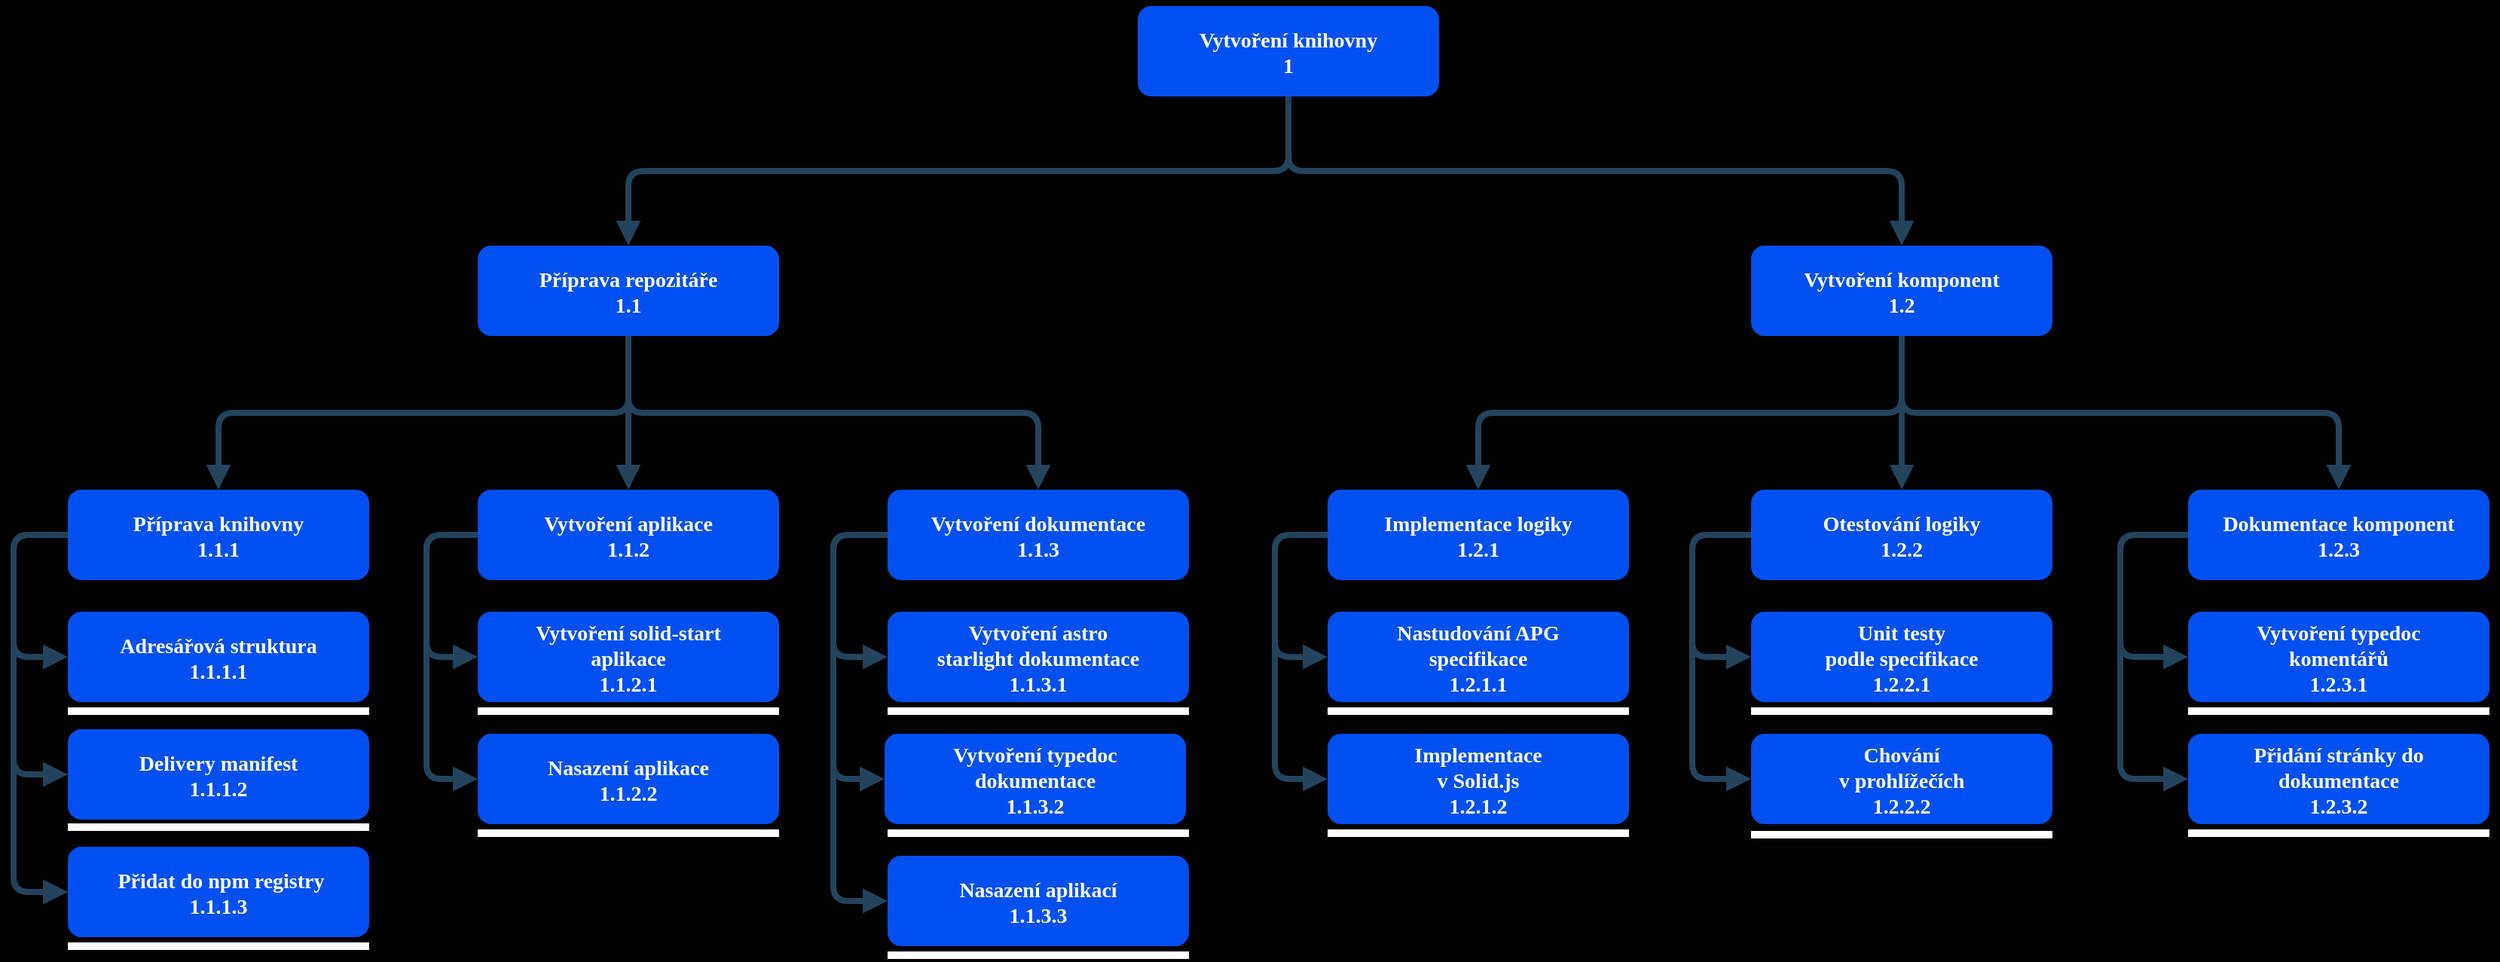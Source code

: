 <mxfile version="24.0.7" type="device">
  <diagram name="Page-1" id="97916047-d0de-89f5-080d-49f4d83e522f">
    <mxGraphModel dx="2053" dy="984" grid="0" gridSize="10" guides="1" tooltips="1" connect="1" arrows="1" fold="1" page="1" pageScale="1.5" pageWidth="1169" pageHeight="827" background="#000000" math="0" shadow="0">
      <root>
        <mxCell id="0" />
        <mxCell id="1" parent="0" />
        <mxCell id="aGDG1GCDmvpIQrlQbKGb-47" value="" style="group" vertex="1" connectable="0" parent="1">
          <mxGeometry x="57" y="305" width="1640" height="630" as="geometry" />
        </mxCell>
        <mxCell id="2" value="Vytvoření knihovny&#xa;1" style="rounded=1;fillColor=#0050ef;strokeColor=none;shadow=1;fontStyle=1;fontColor=#ffffff;fontSize=14;fontFamily=Jetbrains Mono;fontSource=https%3A%2F%2Ffonts.googleapis.com%2Fcss%3Ffamily%3DJetbrains%2BMono;" parent="aGDG1GCDmvpIQrlQbKGb-47" vertex="1">
          <mxGeometry x="746" width="200" height="60" as="geometry" />
        </mxCell>
        <mxCell id="29" value="" style="edgeStyle=elbowEdgeStyle;elbow=vertical;strokeWidth=4;endArrow=block;endFill=1;fontStyle=1;strokeColor=#23445D;entryX=0.5;entryY=0;entryDx=0;entryDy=0;" parent="aGDG1GCDmvpIQrlQbKGb-47" source="2" target="GlplMzPPEbGA6MGTHM7i-57" edge="1">
          <mxGeometry x="22" y="165.5" width="100" height="100" as="geometry">
            <mxPoint x="503" y="60" as="sourcePoint" />
            <mxPoint x="1253" y="140" as="targetPoint" />
          </mxGeometry>
        </mxCell>
        <mxCell id="GlplMzPPEbGA6MGTHM7i-56" value="Příprava repozitáře&#xa;1.1" style="rounded=1;fillColor=#0050ef;strokeColor=none;shadow=1;fontStyle=1;fontColor=#ffffff;fontSize=14;fontFamily=Jetbrains Mono;fontSource=https%3A%2F%2Ffonts.googleapis.com%2Fcss%3Ffamily%3DJetbrains%2BMono;" parent="aGDG1GCDmvpIQrlQbKGb-47" vertex="1">
          <mxGeometry x="308" y="159" width="200" height="60" as="geometry" />
        </mxCell>
        <mxCell id="GlplMzPPEbGA6MGTHM7i-57" value="Vytvoření komponent&#xa;1.2" style="rounded=1;fillColor=#0050ef;strokeColor=none;shadow=1;fontStyle=1;fontColor=#ffffff;fontSize=14;fontFamily=Jetbrains Mono;fontSource=https%3A%2F%2Ffonts.googleapis.com%2Fcss%3Ffamily%3DJetbrains%2BMono;" parent="aGDG1GCDmvpIQrlQbKGb-47" vertex="1">
          <mxGeometry x="1153" y="159" width="200" height="60" as="geometry" />
        </mxCell>
        <mxCell id="GlplMzPPEbGA6MGTHM7i-58" value="" style="edgeStyle=elbowEdgeStyle;elbow=vertical;strokeWidth=4;endArrow=block;endFill=1;fontStyle=1;strokeColor=#23445D;entryX=0.5;entryY=0;entryDx=0;entryDy=0;exitX=0.5;exitY=1;exitDx=0;exitDy=0;" parent="aGDG1GCDmvpIQrlQbKGb-47" source="2" target="GlplMzPPEbGA6MGTHM7i-56" edge="1">
          <mxGeometry x="22" y="165.5" width="100" height="100" as="geometry">
            <mxPoint x="539" y="63" as="sourcePoint" />
            <mxPoint x="539" y="143" as="targetPoint" />
          </mxGeometry>
        </mxCell>
        <mxCell id="GlplMzPPEbGA6MGTHM7i-59" value="Příprava knihovny&#xa;1.1.1" style="rounded=1;fillColor=#0050ef;strokeColor=none;shadow=1;fontStyle=1;fontColor=#ffffff;fontSize=14;fontFamily=Jetbrains Mono;fontSource=https%3A%2F%2Ffonts.googleapis.com%2Fcss%3Ffamily%3DJetbrains%2BMono;" parent="aGDG1GCDmvpIQrlQbKGb-47" vertex="1">
          <mxGeometry x="36" y="321" width="200" height="60" as="geometry" />
        </mxCell>
        <mxCell id="GlplMzPPEbGA6MGTHM7i-60" value="" style="edgeStyle=elbowEdgeStyle;elbow=vertical;strokeWidth=4;endArrow=block;endFill=1;fontStyle=1;strokeColor=#23445D;entryX=0.5;entryY=0;entryDx=0;entryDy=0;exitX=0.5;exitY=1;exitDx=0;exitDy=0;" parent="aGDG1GCDmvpIQrlQbKGb-47" source="GlplMzPPEbGA6MGTHM7i-56" target="GlplMzPPEbGA6MGTHM7i-59" edge="1">
          <mxGeometry x="22" y="165.5" width="100" height="100" as="geometry">
            <mxPoint x="398" y="238" as="sourcePoint" />
            <mxPoint x="126" y="337" as="targetPoint" />
          </mxGeometry>
        </mxCell>
        <mxCell id="GlplMzPPEbGA6MGTHM7i-61" value="Vytvoření aplikace&#xa;1.1.2" style="rounded=1;fillColor=#0050ef;strokeColor=none;shadow=1;fontStyle=1;fontColor=#ffffff;fontSize=14;fontFamily=Jetbrains Mono;fontSource=https%3A%2F%2Ffonts.googleapis.com%2Fcss%3Ffamily%3DJetbrains%2BMono;" parent="aGDG1GCDmvpIQrlQbKGb-47" vertex="1">
          <mxGeometry x="308" y="321" width="200" height="60" as="geometry" />
        </mxCell>
        <mxCell id="GlplMzPPEbGA6MGTHM7i-62" value="Vytvoření dokumentace&#xa;1.1.3" style="rounded=1;fillColor=#0050ef;strokeColor=none;shadow=1;fontStyle=1;fontColor=#ffffff;fontSize=14;fontFamily=Jetbrains Mono;fontSource=https%3A%2F%2Ffonts.googleapis.com%2Fcss%3Ffamily%3DJetbrains%2BMono;" parent="aGDG1GCDmvpIQrlQbKGb-47" vertex="1">
          <mxGeometry x="580" y="321" width="200" height="60" as="geometry" />
        </mxCell>
        <mxCell id="GlplMzPPEbGA6MGTHM7i-63" value="" style="edgeStyle=elbowEdgeStyle;elbow=vertical;strokeWidth=4;endArrow=block;endFill=1;fontStyle=1;strokeColor=#23445D;entryX=0.5;entryY=0;entryDx=0;entryDy=0;exitX=0.5;exitY=1;exitDx=0;exitDy=0;" parent="aGDG1GCDmvpIQrlQbKGb-47" source="GlplMzPPEbGA6MGTHM7i-56" target="GlplMzPPEbGA6MGTHM7i-61" edge="1">
          <mxGeometry x="22" y="165.5" width="100" height="100" as="geometry">
            <mxPoint x="423" y="231" as="sourcePoint" />
            <mxPoint x="423" y="330" as="targetPoint" />
          </mxGeometry>
        </mxCell>
        <mxCell id="GlplMzPPEbGA6MGTHM7i-64" value="" style="edgeStyle=elbowEdgeStyle;elbow=vertical;strokeWidth=4;endArrow=block;endFill=1;fontStyle=1;strokeColor=#23445D;entryX=0.5;entryY=0;entryDx=0;entryDy=0;exitX=0.5;exitY=1;exitDx=0;exitDy=0;" parent="aGDG1GCDmvpIQrlQbKGb-47" source="GlplMzPPEbGA6MGTHM7i-56" target="GlplMzPPEbGA6MGTHM7i-62" edge="1">
          <mxGeometry x="22" y="165.5" width="100" height="100" as="geometry">
            <mxPoint x="518" y="242" as="sourcePoint" />
            <mxPoint x="518" y="341" as="targetPoint" />
          </mxGeometry>
        </mxCell>
        <mxCell id="GlplMzPPEbGA6MGTHM7i-65" value="Adresářová struktura&#xa;1.1.1.1" style="rounded=1;fillColor=#0050ef;strokeColor=none;shadow=1;fontStyle=1;fontColor=#ffffff;fontSize=14;fontFamily=Jetbrains Mono;fontSource=https%3A%2F%2Ffonts.googleapis.com%2Fcss%3Ffamily%3DJetbrains%2BMono;" parent="aGDG1GCDmvpIQrlQbKGb-47" vertex="1">
          <mxGeometry x="36" y="402" width="200" height="60" as="geometry" />
        </mxCell>
        <mxCell id="GlplMzPPEbGA6MGTHM7i-66" value="Delivery manifest&#xa;1.1.1.2" style="rounded=1;fillColor=#0050ef;strokeColor=none;shadow=1;fontStyle=1;fontColor=#ffffff;fontSize=14;fontFamily=Jetbrains Mono;fontSource=https%3A%2F%2Ffonts.googleapis.com%2Fcss%3Ffamily%3DJetbrains%2BMono;" parent="aGDG1GCDmvpIQrlQbKGb-47" vertex="1">
          <mxGeometry x="36" y="480" width="200" height="60" as="geometry" />
        </mxCell>
        <mxCell id="GlplMzPPEbGA6MGTHM7i-67" value=" Přidat do npm registry&#xa;1.1.1.3" style="rounded=1;fillColor=#0050ef;strokeColor=none;shadow=1;fontStyle=1;fontColor=#ffffff;fontSize=14;fontFamily=Jetbrains Mono;fontSource=https%3A%2F%2Ffonts.googleapis.com%2Fcss%3Ffamily%3DJetbrains%2BMono;" parent="aGDG1GCDmvpIQrlQbKGb-47" vertex="1">
          <mxGeometry x="36" y="558" width="200" height="60" as="geometry" />
        </mxCell>
        <mxCell id="GlplMzPPEbGA6MGTHM7i-68" value="" style="edgeStyle=elbowEdgeStyle;elbow=vertical;strokeWidth=4;endArrow=block;endFill=1;fontStyle=1;strokeColor=#23445D;entryX=0;entryY=0.5;entryDx=0;entryDy=0;exitX=0;exitY=0.5;exitDx=0;exitDy=0;" parent="aGDG1GCDmvpIQrlQbKGb-47" source="GlplMzPPEbGA6MGTHM7i-59" target="GlplMzPPEbGA6MGTHM7i-65" edge="1">
          <mxGeometry x="22" y="165.5" width="100" height="100" as="geometry">
            <mxPoint x="-35" y="367" as="sourcePoint" />
            <mxPoint x="-35" y="469" as="targetPoint" />
            <Array as="points">
              <mxPoint y="400" />
            </Array>
          </mxGeometry>
        </mxCell>
        <mxCell id="GlplMzPPEbGA6MGTHM7i-69" value="" style="edgeStyle=elbowEdgeStyle;elbow=vertical;strokeWidth=4;endArrow=block;endFill=1;fontStyle=1;strokeColor=#23445D;entryX=0;entryY=0.5;entryDx=0;entryDy=0;exitX=0;exitY=0.5;exitDx=0;exitDy=0;" parent="aGDG1GCDmvpIQrlQbKGb-47" source="GlplMzPPEbGA6MGTHM7i-59" target="GlplMzPPEbGA6MGTHM7i-66" edge="1">
          <mxGeometry x="22" y="165.5" width="100" height="100" as="geometry">
            <mxPoint x="-29" y="372" as="sourcePoint" />
            <mxPoint x="-29" y="453" as="targetPoint" />
            <Array as="points">
              <mxPoint y="434" />
            </Array>
          </mxGeometry>
        </mxCell>
        <mxCell id="GlplMzPPEbGA6MGTHM7i-70" value="" style="edgeStyle=elbowEdgeStyle;elbow=vertical;strokeWidth=4;endArrow=block;endFill=1;fontStyle=1;strokeColor=#23445D;entryX=0;entryY=0.5;entryDx=0;entryDy=0;exitX=0;exitY=0.5;exitDx=0;exitDy=0;" parent="aGDG1GCDmvpIQrlQbKGb-47" source="GlplMzPPEbGA6MGTHM7i-59" target="GlplMzPPEbGA6MGTHM7i-67" edge="1">
          <mxGeometry x="22" y="165.5" width="100" height="100" as="geometry">
            <mxPoint x="-19" y="425" as="sourcePoint" />
            <mxPoint x="-19" y="584" as="targetPoint" />
            <Array as="points">
              <mxPoint y="469" />
            </Array>
          </mxGeometry>
        </mxCell>
        <mxCell id="GlplMzPPEbGA6MGTHM7i-71" value="Vytvoření solid-start&#xa;aplikace&#xa;1.1.2.1" style="rounded=1;fillColor=#0050ef;strokeColor=none;shadow=1;fontStyle=1;fontColor=#ffffff;fontSize=14;fontFamily=Jetbrains Mono;fontSource=https%3A%2F%2Ffonts.googleapis.com%2Fcss%3Ffamily%3DJetbrains%2BMono;" parent="aGDG1GCDmvpIQrlQbKGb-47" vertex="1">
          <mxGeometry x="308" y="402" width="200" height="60" as="geometry" />
        </mxCell>
        <mxCell id="GlplMzPPEbGA6MGTHM7i-72" value="Nasazení aplikace&#xa;1.1.2.2" style="rounded=1;fillColor=#0050ef;strokeColor=none;shadow=1;fontStyle=1;fontColor=#ffffff;fontSize=14;fontFamily=Jetbrains Mono;fontSource=https%3A%2F%2Ffonts.googleapis.com%2Fcss%3Ffamily%3DJetbrains%2BMono;" parent="aGDG1GCDmvpIQrlQbKGb-47" vertex="1">
          <mxGeometry x="308" y="483" width="200" height="60" as="geometry" />
        </mxCell>
        <mxCell id="GlplMzPPEbGA6MGTHM7i-73" value="" style="edgeStyle=elbowEdgeStyle;elbow=vertical;strokeWidth=4;endArrow=block;endFill=1;fontStyle=1;strokeColor=#23445D;exitX=0;exitY=0.5;exitDx=0;exitDy=0;" parent="aGDG1GCDmvpIQrlQbKGb-47" source="GlplMzPPEbGA6MGTHM7i-61" target="GlplMzPPEbGA6MGTHM7i-71" edge="1">
          <mxGeometry x="22" y="165.5" width="100" height="100" as="geometry">
            <mxPoint x="272" y="354" as="sourcePoint" />
            <mxPoint x="272" y="591" as="targetPoint" />
            <Array as="points">
              <mxPoint x="274" y="392" />
            </Array>
          </mxGeometry>
        </mxCell>
        <mxCell id="GlplMzPPEbGA6MGTHM7i-74" value="" style="edgeStyle=elbowEdgeStyle;elbow=vertical;strokeWidth=4;endArrow=block;endFill=1;fontStyle=1;strokeColor=#23445D;exitX=0;exitY=0.5;exitDx=0;exitDy=0;entryX=0;entryY=0.5;entryDx=0;entryDy=0;" parent="aGDG1GCDmvpIQrlQbKGb-47" source="GlplMzPPEbGA6MGTHM7i-61" target="GlplMzPPEbGA6MGTHM7i-72" edge="1">
          <mxGeometry x="22" y="165.5" width="100" height="100" as="geometry">
            <mxPoint x="248" y="389" as="sourcePoint" />
            <mxPoint x="248" y="470" as="targetPoint" />
            <Array as="points">
              <mxPoint x="274" y="432" />
            </Array>
          </mxGeometry>
        </mxCell>
        <mxCell id="GlplMzPPEbGA6MGTHM7i-75" value="Vytvoření astro&#xa;starlight dokumentace&#xa;1.1.3.1" style="rounded=1;fillColor=#0050ef;strokeColor=none;shadow=1;fontStyle=1;fontColor=#ffffff;fontSize=14;fontFamily=Jetbrains Mono;fontSource=https%3A%2F%2Ffonts.googleapis.com%2Fcss%3Ffamily%3DJetbrains%2BMono;" parent="aGDG1GCDmvpIQrlQbKGb-47" vertex="1">
          <mxGeometry x="580" y="402" width="200" height="60" as="geometry" />
        </mxCell>
        <mxCell id="GlplMzPPEbGA6MGTHM7i-76" value="Nasazení aplikací&#xa;1.1.3.3" style="rounded=1;fillColor=#0050ef;strokeColor=none;shadow=1;fontStyle=1;fontColor=#ffffff;fontSize=14;fontFamily=Jetbrains Mono;fontSource=https%3A%2F%2Ffonts.googleapis.com%2Fcss%3Ffamily%3DJetbrains%2BMono;" parent="aGDG1GCDmvpIQrlQbKGb-47" vertex="1">
          <mxGeometry x="580" y="564" width="200" height="60" as="geometry" />
        </mxCell>
        <mxCell id="GlplMzPPEbGA6MGTHM7i-77" value="" style="edgeStyle=elbowEdgeStyle;elbow=vertical;strokeWidth=4;endArrow=block;endFill=1;fontStyle=1;strokeColor=#23445D;exitX=0;exitY=0.5;exitDx=0;exitDy=0;" parent="aGDG1GCDmvpIQrlQbKGb-47" source="GlplMzPPEbGA6MGTHM7i-62" target="GlplMzPPEbGA6MGTHM7i-75" edge="1">
          <mxGeometry x="22" y="165.5" width="100" height="100" as="geometry">
            <mxPoint x="540" y="354" as="sourcePoint" />
            <mxPoint x="540" y="516" as="targetPoint" />
            <Array as="points">
              <mxPoint x="544" y="391" />
            </Array>
          </mxGeometry>
        </mxCell>
        <mxCell id="GlplMzPPEbGA6MGTHM7i-78" value="" style="edgeStyle=elbowEdgeStyle;elbow=vertical;strokeWidth=4;endArrow=block;endFill=1;fontStyle=1;strokeColor=#23445D;exitX=0;exitY=0.5;exitDx=0;exitDy=0;entryX=0;entryY=0.5;entryDx=0;entryDy=0;" parent="aGDG1GCDmvpIQrlQbKGb-47" source="GlplMzPPEbGA6MGTHM7i-62" target="GlplMzPPEbGA6MGTHM7i-76" edge="1">
          <mxGeometry x="22" y="165.5" width="100" height="100" as="geometry">
            <mxPoint x="536" y="450" as="sourcePoint" />
            <mxPoint x="536" y="531" as="targetPoint" />
            <Array as="points">
              <mxPoint x="544" y="432" />
            </Array>
          </mxGeometry>
        </mxCell>
        <mxCell id="GlplMzPPEbGA6MGTHM7i-84" value="Implementace logiky&#xa;1.2.1" style="rounded=1;fillColor=#0050ef;strokeColor=none;shadow=1;fontStyle=1;fontColor=#ffffff;fontSize=14;fontFamily=Jetbrains Mono;fontSource=https%3A%2F%2Ffonts.googleapis.com%2Fcss%3Ffamily%3DJetbrains%2BMono;" parent="aGDG1GCDmvpIQrlQbKGb-47" vertex="1">
          <mxGeometry x="872" y="321" width="200" height="60" as="geometry" />
        </mxCell>
        <mxCell id="GlplMzPPEbGA6MGTHM7i-85" value="Otestování logiky&#xa;1.2.2" style="rounded=1;fillColor=#0050ef;strokeColor=none;shadow=1;fontStyle=1;fontColor=#ffffff;fontSize=14;fontFamily=Jetbrains Mono;fontSource=https%3A%2F%2Ffonts.googleapis.com%2Fcss%3Ffamily%3DJetbrains%2BMono;" parent="aGDG1GCDmvpIQrlQbKGb-47" vertex="1">
          <mxGeometry x="1153" y="321" width="200" height="60" as="geometry" />
        </mxCell>
        <mxCell id="GlplMzPPEbGA6MGTHM7i-86" value="Dokumentace komponent&#xa;1.2.3" style="rounded=1;fillColor=#0050ef;strokeColor=none;shadow=1;fontStyle=1;fontColor=#ffffff;fontSize=14;fontFamily=Jetbrains Mono;fontSource=https%3A%2F%2Ffonts.googleapis.com%2Fcss%3Ffamily%3DJetbrains%2BMono;" parent="aGDG1GCDmvpIQrlQbKGb-47" vertex="1">
          <mxGeometry x="1443" y="321" width="200" height="60" as="geometry" />
        </mxCell>
        <mxCell id="GlplMzPPEbGA6MGTHM7i-87" value="Unit testy&#xa;podle specifikace&#xa;1.2.2.1" style="rounded=1;fillColor=#0050ef;strokeColor=none;shadow=1;fontStyle=1;fontColor=#ffffff;fontSize=14;fontFamily=Jetbrains Mono;fontSource=https%3A%2F%2Ffonts.googleapis.com%2Fcss%3Ffamily%3DJetbrains%2BMono;" parent="aGDG1GCDmvpIQrlQbKGb-47" vertex="1">
          <mxGeometry x="1153" y="402" width="200" height="60" as="geometry" />
        </mxCell>
        <mxCell id="GlplMzPPEbGA6MGTHM7i-88" value="Chování&#xa;v prohlížečích&#xa;1.2.2.2" style="rounded=1;fillColor=#0050ef;strokeColor=none;shadow=1;fontStyle=1;fontColor=#ffffff;fontSize=14;fontFamily=Jetbrains Mono;fontSource=https%3A%2F%2Ffonts.googleapis.com%2Fcss%3Ffamily%3DJetbrains%2BMono;" parent="aGDG1GCDmvpIQrlQbKGb-47" vertex="1">
          <mxGeometry x="1153" y="483" width="200" height="60" as="geometry" />
        </mxCell>
        <mxCell id="GlplMzPPEbGA6MGTHM7i-89" value="" style="edgeStyle=elbowEdgeStyle;elbow=vertical;strokeWidth=4;endArrow=block;endFill=1;fontStyle=1;strokeColor=#23445D;entryX=0.5;entryY=0;entryDx=0;entryDy=0;exitX=0.5;exitY=1;exitDx=0;exitDy=0;" parent="aGDG1GCDmvpIQrlQbKGb-47" source="GlplMzPPEbGA6MGTHM7i-57" target="GlplMzPPEbGA6MGTHM7i-86" edge="1">
          <mxGeometry x="22" y="165.5" width="100" height="100" as="geometry">
            <mxPoint x="1270" y="232" as="sourcePoint" />
            <mxPoint x="1542" y="334" as="targetPoint" />
          </mxGeometry>
        </mxCell>
        <mxCell id="GlplMzPPEbGA6MGTHM7i-90" value="" style="edgeStyle=elbowEdgeStyle;elbow=vertical;strokeWidth=4;endArrow=block;endFill=1;fontStyle=1;strokeColor=#23445D;entryX=0.5;entryY=0;entryDx=0;entryDy=0;exitX=0.5;exitY=1;exitDx=0;exitDy=0;" parent="aGDG1GCDmvpIQrlQbKGb-47" source="GlplMzPPEbGA6MGTHM7i-57" target="GlplMzPPEbGA6MGTHM7i-84" edge="1">
          <mxGeometry x="22" y="165.5" width="100" height="100" as="geometry">
            <mxPoint x="1181" y="232" as="sourcePoint" />
            <mxPoint x="909" y="334" as="targetPoint" />
          </mxGeometry>
        </mxCell>
        <mxCell id="GlplMzPPEbGA6MGTHM7i-91" value="" style="edgeStyle=elbowEdgeStyle;elbow=vertical;strokeWidth=4;endArrow=block;endFill=1;fontStyle=1;strokeColor=#23445D;entryX=0.5;entryY=0;entryDx=0;entryDy=0;exitX=0.5;exitY=1;exitDx=0;exitDy=0;" parent="aGDG1GCDmvpIQrlQbKGb-47" source="GlplMzPPEbGA6MGTHM7i-57" target="GlplMzPPEbGA6MGTHM7i-85" edge="1">
          <mxGeometry x="22" y="165.5" width="100" height="100" as="geometry">
            <mxPoint x="1113" y="355" as="sourcePoint" />
            <mxPoint x="1113" y="457" as="targetPoint" />
          </mxGeometry>
        </mxCell>
        <mxCell id="GlplMzPPEbGA6MGTHM7i-92" value="" style="edgeStyle=elbowEdgeStyle;elbow=vertical;strokeWidth=4;endArrow=block;endFill=1;fontStyle=1;strokeColor=#23445D;exitX=0;exitY=0.5;exitDx=0;exitDy=0;" parent="aGDG1GCDmvpIQrlQbKGb-47" source="GlplMzPPEbGA6MGTHM7i-85" target="GlplMzPPEbGA6MGTHM7i-87" edge="1">
          <mxGeometry x="22" y="165.5" width="100" height="100" as="geometry">
            <mxPoint x="1099" y="356" as="sourcePoint" />
            <mxPoint x="1099" y="518" as="targetPoint" />
            <Array as="points">
              <mxPoint x="1114" y="389" />
            </Array>
          </mxGeometry>
        </mxCell>
        <mxCell id="GlplMzPPEbGA6MGTHM7i-93" value="" style="edgeStyle=elbowEdgeStyle;elbow=vertical;strokeWidth=4;endArrow=block;endFill=1;fontStyle=1;strokeColor=#23445D;exitX=0;exitY=0.5;exitDx=0;exitDy=0;entryX=0;entryY=0.5;entryDx=0;entryDy=0;" parent="aGDG1GCDmvpIQrlQbKGb-47" source="GlplMzPPEbGA6MGTHM7i-85" target="GlplMzPPEbGA6MGTHM7i-88" edge="1">
          <mxGeometry x="22" y="165.5" width="100" height="100" as="geometry">
            <mxPoint x="1080" y="377" as="sourcePoint" />
            <mxPoint x="1080" y="458" as="targetPoint" />
            <Array as="points">
              <mxPoint x="1114" y="432" />
            </Array>
          </mxGeometry>
        </mxCell>
        <mxCell id="GlplMzPPEbGA6MGTHM7i-94" value="Nastudování APG&#xa;specifikace&#xa;1.2.1.1" style="rounded=1;fillColor=#0050ef;strokeColor=none;shadow=1;fontStyle=1;fontColor=#ffffff;fontSize=14;fontFamily=Jetbrains Mono;fontSource=https%3A%2F%2Ffonts.googleapis.com%2Fcss%3Ffamily%3DJetbrains%2BMono;" parent="aGDG1GCDmvpIQrlQbKGb-47" vertex="1">
          <mxGeometry x="872" y="402" width="200" height="60" as="geometry" />
        </mxCell>
        <mxCell id="GlplMzPPEbGA6MGTHM7i-95" value="Implementace&#xa;v Solid.js&#xa;1.2.1.2" style="rounded=1;fillColor=#0050ef;strokeColor=none;shadow=1;fontStyle=1;fontColor=#ffffff;fontSize=14;fontFamily=Jetbrains Mono;fontSource=https%3A%2F%2Ffonts.googleapis.com%2Fcss%3Ffamily%3DJetbrains%2BMono;" parent="aGDG1GCDmvpIQrlQbKGb-47" vertex="1">
          <mxGeometry x="872" y="483" width="200" height="60" as="geometry" />
        </mxCell>
        <mxCell id="GlplMzPPEbGA6MGTHM7i-96" value="" style="edgeStyle=elbowEdgeStyle;elbow=vertical;strokeWidth=4;endArrow=block;endFill=1;fontStyle=1;strokeColor=#23445D;exitX=0;exitY=0.5;exitDx=0;exitDy=0;entryX=0;entryY=0.5;entryDx=0;entryDy=0;" parent="aGDG1GCDmvpIQrlQbKGb-47" source="GlplMzPPEbGA6MGTHM7i-84" target="GlplMzPPEbGA6MGTHM7i-94" edge="1">
          <mxGeometry x="22" y="165.5" width="100" height="100" as="geometry">
            <mxPoint x="816" y="366" as="sourcePoint" />
            <mxPoint x="816" y="528" as="targetPoint" />
            <Array as="points">
              <mxPoint x="837" y="392" />
            </Array>
          </mxGeometry>
        </mxCell>
        <mxCell id="GlplMzPPEbGA6MGTHM7i-97" value="" style="edgeStyle=elbowEdgeStyle;elbow=vertical;strokeWidth=4;endArrow=block;endFill=1;fontStyle=1;strokeColor=#23445D;exitX=0;exitY=0.5;exitDx=0;exitDy=0;entryX=0;entryY=0.5;entryDx=0;entryDy=0;" parent="aGDG1GCDmvpIQrlQbKGb-47" source="GlplMzPPEbGA6MGTHM7i-84" target="GlplMzPPEbGA6MGTHM7i-95" edge="1">
          <mxGeometry x="22" y="165.5" width="100" height="100" as="geometry">
            <mxPoint x="815" y="464" as="sourcePoint" />
            <mxPoint x="815" y="545" as="targetPoint" />
            <Array as="points">
              <mxPoint x="837" y="432" />
            </Array>
          </mxGeometry>
        </mxCell>
        <mxCell id="GlplMzPPEbGA6MGTHM7i-98" value="Vytvoření typedoc&#xa;komentářů&#xa;1.2.3.1" style="rounded=1;fillColor=#0050ef;strokeColor=none;shadow=1;fontStyle=1;fontColor=#ffffff;fontSize=14;fontFamily=Jetbrains Mono;fontSource=https%3A%2F%2Ffonts.googleapis.com%2Fcss%3Ffamily%3DJetbrains%2BMono;" parent="aGDG1GCDmvpIQrlQbKGb-47" vertex="1">
          <mxGeometry x="1443" y="402" width="200" height="60" as="geometry" />
        </mxCell>
        <mxCell id="GlplMzPPEbGA6MGTHM7i-99" value="Přidání stránky do&#xa;dokumentace&#xa;1.2.3.2" style="rounded=1;fillColor=#0050ef;strokeColor=none;shadow=1;fontStyle=1;fontColor=#ffffff;fontSize=14;fontFamily=Jetbrains Mono;fontSource=https%3A%2F%2Ffonts.googleapis.com%2Fcss%3Ffamily%3DJetbrains%2BMono;" parent="aGDG1GCDmvpIQrlQbKGb-47" vertex="1">
          <mxGeometry x="1443" y="483" width="200" height="60" as="geometry" />
        </mxCell>
        <mxCell id="GlplMzPPEbGA6MGTHM7i-100" value="" style="edgeStyle=elbowEdgeStyle;elbow=vertical;strokeWidth=4;endArrow=block;endFill=1;fontStyle=1;strokeColor=#23445D;exitX=0;exitY=0.5;exitDx=0;exitDy=0;entryX=0;entryY=0.5;entryDx=0;entryDy=0;" parent="aGDG1GCDmvpIQrlQbKGb-47" source="GlplMzPPEbGA6MGTHM7i-86" target="GlplMzPPEbGA6MGTHM7i-98" edge="1">
          <mxGeometry x="22" y="165.5" width="100" height="100" as="geometry">
            <mxPoint x="1408" y="356" as="sourcePoint" />
            <mxPoint x="1408" y="518" as="targetPoint" />
            <Array as="points">
              <mxPoint x="1398" y="388" />
            </Array>
          </mxGeometry>
        </mxCell>
        <mxCell id="GlplMzPPEbGA6MGTHM7i-101" value="" style="edgeStyle=elbowEdgeStyle;elbow=vertical;strokeWidth=4;endArrow=block;endFill=1;fontStyle=1;strokeColor=#23445D;exitX=0;exitY=0.5;exitDx=0;exitDy=0;entryX=0;entryY=0.5;entryDx=0;entryDy=0;" parent="aGDG1GCDmvpIQrlQbKGb-47" source="GlplMzPPEbGA6MGTHM7i-86" target="GlplMzPPEbGA6MGTHM7i-99" edge="1">
          <mxGeometry x="22" y="165.5" width="100" height="100" as="geometry">
            <mxPoint x="1382" y="434" as="sourcePoint" />
            <mxPoint x="1382" y="515" as="targetPoint" />
            <Array as="points">
              <mxPoint x="1398" y="428" />
            </Array>
          </mxGeometry>
        </mxCell>
        <mxCell id="aGDG1GCDmvpIQrlQbKGb-29" value="Vytvoření typedoc&#xa;dokumentace&#xa;1.1.3.2" style="rounded=1;fillColor=#0050ef;strokeColor=none;shadow=1;fontStyle=1;fontColor=#ffffff;fontSize=14;fontFamily=Jetbrains Mono;fontSource=https%3A%2F%2Ffonts.googleapis.com%2Fcss%3Ffamily%3DJetbrains%2BMono;" vertex="1" parent="aGDG1GCDmvpIQrlQbKGb-47">
          <mxGeometry x="578" y="483" width="200" height="60" as="geometry" />
        </mxCell>
        <mxCell id="aGDG1GCDmvpIQrlQbKGb-30" value="" style="edgeStyle=elbowEdgeStyle;elbow=vertical;strokeWidth=4;endArrow=block;endFill=1;fontStyle=1;strokeColor=#23445D;exitX=0;exitY=0.5;exitDx=0;exitDy=0;" edge="1" parent="aGDG1GCDmvpIQrlQbKGb-47" source="GlplMzPPEbGA6MGTHM7i-62" target="aGDG1GCDmvpIQrlQbKGb-29">
          <mxGeometry x="22" y="165.5" width="100" height="100" as="geometry">
            <mxPoint x="559" y="371" as="sourcePoint" />
            <mxPoint x="559" y="452" as="targetPoint" />
            <Array as="points">
              <mxPoint x="544" y="432" />
            </Array>
          </mxGeometry>
        </mxCell>
        <mxCell id="aGDG1GCDmvpIQrlQbKGb-33" value="" style="endArrow=none;html=1;rounded=0;strokeColor=#FFFFFF;strokeWidth=5;startArrow=none;startFill=0;curved=0;exitX=0;exitY=1;exitDx=0;exitDy=0;entryX=1;entryY=1;entryDx=0;entryDy=0;" edge="1" parent="aGDG1GCDmvpIQrlQbKGb-47">
          <mxGeometry width="50" height="50" relative="1" as="geometry">
            <mxPoint x="36" y="468" as="sourcePoint" />
            <mxPoint x="236.0" y="468" as="targetPoint" />
          </mxGeometry>
        </mxCell>
        <mxCell id="aGDG1GCDmvpIQrlQbKGb-34" value="" style="endArrow=none;html=1;rounded=0;strokeColor=#FFFFFF;strokeWidth=5;startArrow=none;startFill=0;curved=0;exitX=0;exitY=1;exitDx=0;exitDy=0;entryX=1;entryY=1;entryDx=0;entryDy=0;" edge="1" parent="aGDG1GCDmvpIQrlQbKGb-47">
          <mxGeometry width="50" height="50" relative="1" as="geometry">
            <mxPoint x="36" y="545" as="sourcePoint" />
            <mxPoint x="236.0" y="545" as="targetPoint" />
          </mxGeometry>
        </mxCell>
        <mxCell id="aGDG1GCDmvpIQrlQbKGb-35" value="" style="endArrow=none;html=1;rounded=0;strokeColor=#FFFFFF;strokeWidth=5;startArrow=none;startFill=0;curved=0;exitX=0;exitY=1;exitDx=0;exitDy=0;entryX=1;entryY=1;entryDx=0;entryDy=0;" edge="1" parent="aGDG1GCDmvpIQrlQbKGb-47">
          <mxGeometry width="50" height="50" relative="1" as="geometry">
            <mxPoint x="36" y="624" as="sourcePoint" />
            <mxPoint x="236.0" y="624" as="targetPoint" />
          </mxGeometry>
        </mxCell>
        <mxCell id="aGDG1GCDmvpIQrlQbKGb-36" value="" style="endArrow=none;html=1;rounded=0;strokeColor=#FFFFFF;strokeWidth=5;startArrow=none;startFill=0;curved=0;exitX=0;exitY=1;exitDx=0;exitDy=0;entryX=1;entryY=1;entryDx=0;entryDy=0;" edge="1" parent="aGDG1GCDmvpIQrlQbKGb-47">
          <mxGeometry width="50" height="50" relative="1" as="geometry">
            <mxPoint x="308" y="549" as="sourcePoint" />
            <mxPoint x="508.0" y="549" as="targetPoint" />
          </mxGeometry>
        </mxCell>
        <mxCell id="aGDG1GCDmvpIQrlQbKGb-37" value="" style="endArrow=none;html=1;rounded=0;strokeColor=#FFFFFF;strokeWidth=5;startArrow=none;startFill=0;curved=0;exitX=0;exitY=1;exitDx=0;exitDy=0;entryX=1;entryY=1;entryDx=0;entryDy=0;" edge="1" parent="aGDG1GCDmvpIQrlQbKGb-47">
          <mxGeometry width="50" height="50" relative="1" as="geometry">
            <mxPoint x="308" y="468" as="sourcePoint" />
            <mxPoint x="508.0" y="468" as="targetPoint" />
          </mxGeometry>
        </mxCell>
        <mxCell id="aGDG1GCDmvpIQrlQbKGb-38" value="" style="endArrow=none;html=1;rounded=0;strokeColor=#FFFFFF;strokeWidth=5;startArrow=none;startFill=0;curved=0;exitX=0;exitY=1;exitDx=0;exitDy=0;entryX=1;entryY=1;entryDx=0;entryDy=0;" edge="1" parent="aGDG1GCDmvpIQrlQbKGb-47">
          <mxGeometry width="50" height="50" relative="1" as="geometry">
            <mxPoint x="580" y="468" as="sourcePoint" />
            <mxPoint x="780.0" y="468" as="targetPoint" />
          </mxGeometry>
        </mxCell>
        <mxCell id="aGDG1GCDmvpIQrlQbKGb-39" value="" style="endArrow=none;html=1;rounded=0;strokeColor=#FFFFFF;strokeWidth=5;startArrow=none;startFill=0;curved=0;exitX=0;exitY=1;exitDx=0;exitDy=0;entryX=1;entryY=1;entryDx=0;entryDy=0;" edge="1" parent="aGDG1GCDmvpIQrlQbKGb-47">
          <mxGeometry width="50" height="50" relative="1" as="geometry">
            <mxPoint x="580" y="549" as="sourcePoint" />
            <mxPoint x="780.0" y="549" as="targetPoint" />
          </mxGeometry>
        </mxCell>
        <mxCell id="aGDG1GCDmvpIQrlQbKGb-40" value="" style="endArrow=none;html=1;rounded=0;strokeColor=#FFFFFF;strokeWidth=5;startArrow=none;startFill=0;curved=0;exitX=0;exitY=1;exitDx=0;exitDy=0;entryX=1;entryY=1;entryDx=0;entryDy=0;" edge="1" parent="aGDG1GCDmvpIQrlQbKGb-47">
          <mxGeometry width="50" height="50" relative="1" as="geometry">
            <mxPoint x="580" y="630" as="sourcePoint" />
            <mxPoint x="780.0" y="630" as="targetPoint" />
          </mxGeometry>
        </mxCell>
        <mxCell id="aGDG1GCDmvpIQrlQbKGb-41" value="" style="endArrow=none;html=1;rounded=0;strokeColor=#FFFFFF;strokeWidth=5;startArrow=none;startFill=0;curved=0;exitX=0;exitY=1;exitDx=0;exitDy=0;entryX=1;entryY=1;entryDx=0;entryDy=0;" edge="1" parent="aGDG1GCDmvpIQrlQbKGb-47">
          <mxGeometry width="50" height="50" relative="1" as="geometry">
            <mxPoint x="872" y="468" as="sourcePoint" />
            <mxPoint x="1072" y="468" as="targetPoint" />
          </mxGeometry>
        </mxCell>
        <mxCell id="aGDG1GCDmvpIQrlQbKGb-42" value="" style="endArrow=none;html=1;rounded=0;strokeColor=#FFFFFF;strokeWidth=5;startArrow=none;startFill=0;curved=0;exitX=0;exitY=1;exitDx=0;exitDy=0;entryX=1;entryY=1;entryDx=0;entryDy=0;" edge="1" parent="aGDG1GCDmvpIQrlQbKGb-47">
          <mxGeometry width="50" height="50" relative="1" as="geometry">
            <mxPoint x="872" y="549" as="sourcePoint" />
            <mxPoint x="1072" y="549" as="targetPoint" />
          </mxGeometry>
        </mxCell>
        <mxCell id="aGDG1GCDmvpIQrlQbKGb-43" value="" style="endArrow=none;html=1;rounded=0;strokeColor=#FFFFFF;strokeWidth=5;startArrow=none;startFill=0;curved=0;exitX=0;exitY=1;exitDx=0;exitDy=0;entryX=1;entryY=1;entryDx=0;entryDy=0;" edge="1" parent="aGDG1GCDmvpIQrlQbKGb-47">
          <mxGeometry width="50" height="50" relative="1" as="geometry">
            <mxPoint x="1153" y="468" as="sourcePoint" />
            <mxPoint x="1353" y="468" as="targetPoint" />
          </mxGeometry>
        </mxCell>
        <mxCell id="aGDG1GCDmvpIQrlQbKGb-44" value="" style="endArrow=none;html=1;rounded=0;strokeColor=#FFFFFF;strokeWidth=5;startArrow=none;startFill=0;curved=0;exitX=0;exitY=1;exitDx=0;exitDy=0;entryX=1;entryY=1;entryDx=0;entryDy=0;" edge="1" parent="aGDG1GCDmvpIQrlQbKGb-47">
          <mxGeometry width="50" height="50" relative="1" as="geometry">
            <mxPoint x="1153" y="550" as="sourcePoint" />
            <mxPoint x="1353" y="550" as="targetPoint" />
          </mxGeometry>
        </mxCell>
        <mxCell id="aGDG1GCDmvpIQrlQbKGb-45" value="" style="endArrow=none;html=1;rounded=0;strokeColor=#FFFFFF;strokeWidth=5;startArrow=none;startFill=0;curved=0;exitX=0;exitY=1;exitDx=0;exitDy=0;entryX=1;entryY=1;entryDx=0;entryDy=0;" edge="1" parent="aGDG1GCDmvpIQrlQbKGb-47">
          <mxGeometry width="50" height="50" relative="1" as="geometry">
            <mxPoint x="1443" y="468" as="sourcePoint" />
            <mxPoint x="1643" y="468" as="targetPoint" />
          </mxGeometry>
        </mxCell>
        <mxCell id="aGDG1GCDmvpIQrlQbKGb-46" value="" style="endArrow=none;html=1;rounded=0;strokeColor=#FFFFFF;strokeWidth=5;startArrow=none;startFill=0;curved=0;exitX=0;exitY=1;exitDx=0;exitDy=0;entryX=1;entryY=1;entryDx=0;entryDy=0;" edge="1" parent="aGDG1GCDmvpIQrlQbKGb-47">
          <mxGeometry width="50" height="50" relative="1" as="geometry">
            <mxPoint x="1443" y="549" as="sourcePoint" />
            <mxPoint x="1643" y="549" as="targetPoint" />
          </mxGeometry>
        </mxCell>
      </root>
    </mxGraphModel>
  </diagram>
</mxfile>
